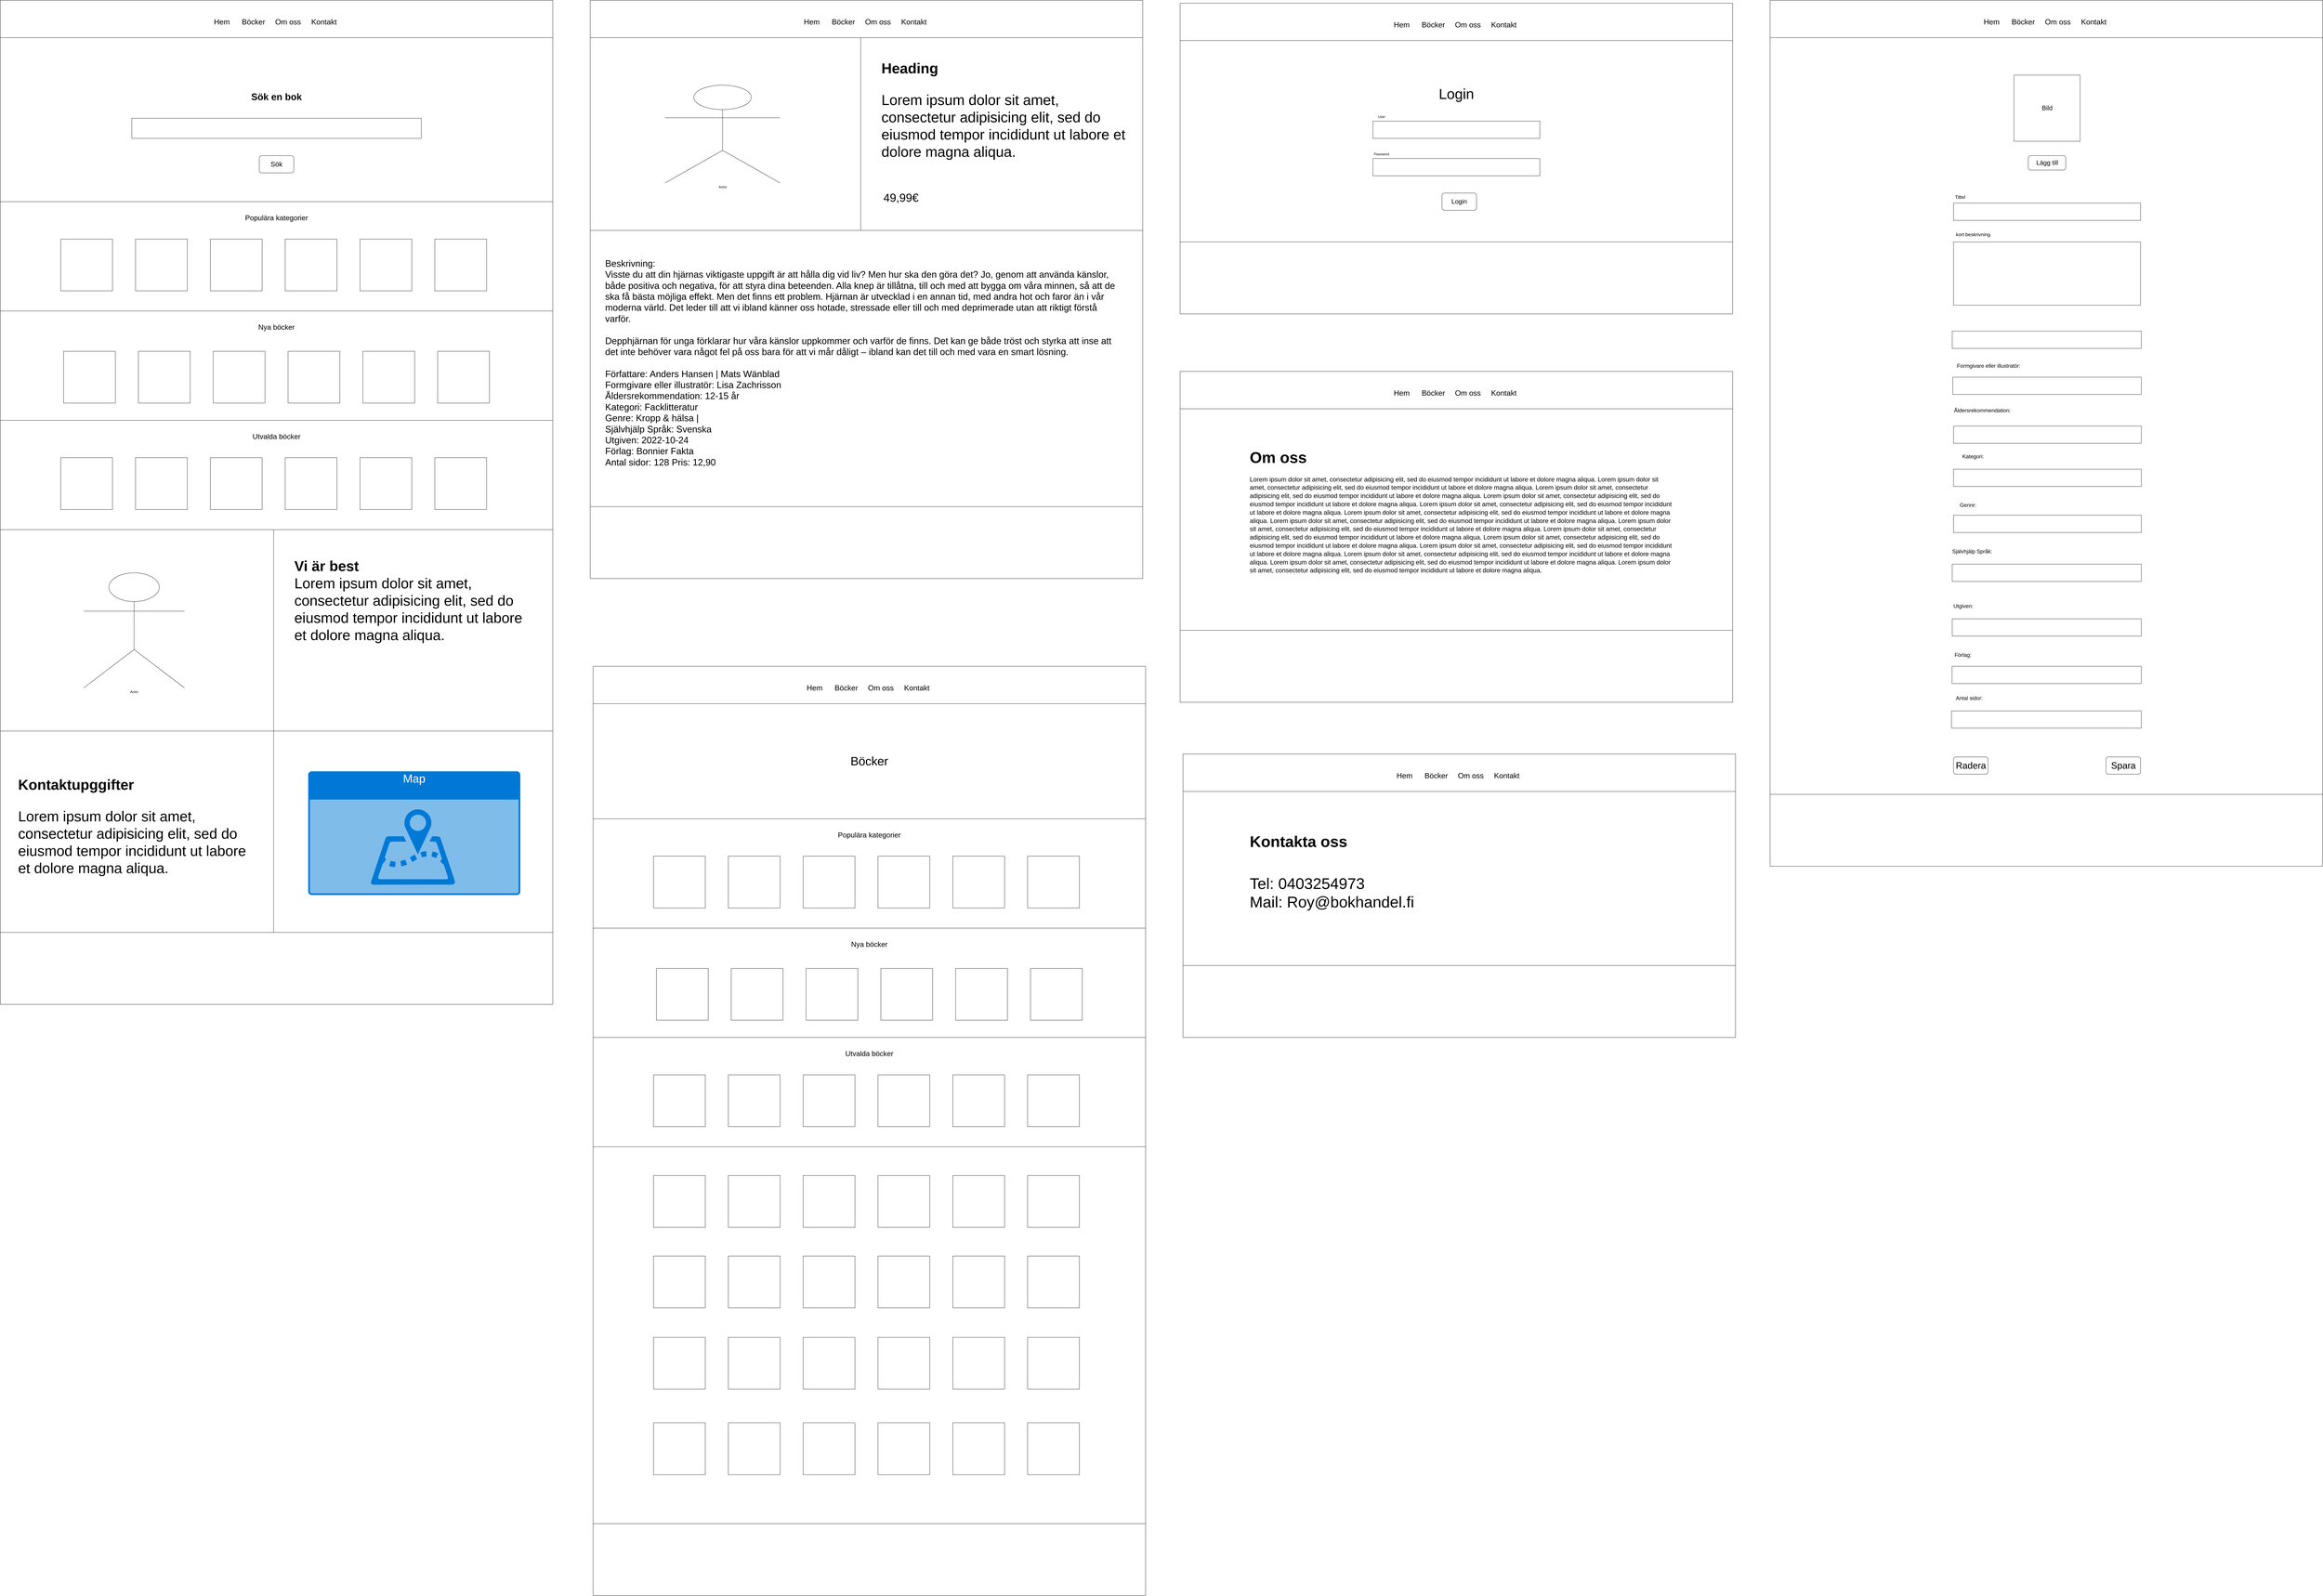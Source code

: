 <mxfile version="24.1.0" type="device">
  <diagram id="C5RBs43oDa-KdzZeNtuy" name="Page-1">
    <mxGraphModel dx="4727" dy="2793" grid="1" gridSize="10" guides="1" tooltips="1" connect="1" arrows="1" fold="1" page="1" pageScale="1" pageWidth="827" pageHeight="1169" math="0" shadow="0">
      <root>
        <mxCell id="WIyWlLk6GJQsqaUBKTNV-0" />
        <mxCell id="WIyWlLk6GJQsqaUBKTNV-1" parent="WIyWlLk6GJQsqaUBKTNV-0" />
        <mxCell id="PscwnY0Rai2JxpB6ASCo-1" value="" style="rounded=0;whiteSpace=wrap;html=1;" vertex="1" parent="WIyWlLk6GJQsqaUBKTNV-1">
          <mxGeometry x="2050" width="1920" height="2010" as="geometry" />
        </mxCell>
        <mxCell id="PscwnY0Rai2JxpB6ASCo-62" value="" style="rounded=0;whiteSpace=wrap;html=1;" vertex="1" parent="WIyWlLk6GJQsqaUBKTNV-1">
          <mxGeometry x="2050" y="130" width="940" height="670" as="geometry" />
        </mxCell>
        <mxCell id="PscwnY0Rai2JxpB6ASCo-0" value="" style="rounded=0;whiteSpace=wrap;html=1;" vertex="1" parent="WIyWlLk6GJQsqaUBKTNV-1">
          <mxGeometry width="1920" height="1080" as="geometry" />
        </mxCell>
        <mxCell id="PscwnY0Rai2JxpB6ASCo-2" value="" style="rounded=0;whiteSpace=wrap;html=1;" vertex="1" parent="WIyWlLk6GJQsqaUBKTNV-1">
          <mxGeometry x="4100" y="10" width="1920" height="1080" as="geometry" />
        </mxCell>
        <mxCell id="PscwnY0Rai2JxpB6ASCo-3" value="" style="rounded=0;whiteSpace=wrap;html=1;" vertex="1" parent="WIyWlLk6GJQsqaUBKTNV-1">
          <mxGeometry x="6150" width="1920" height="3010" as="geometry" />
        </mxCell>
        <mxCell id="PscwnY0Rai2JxpB6ASCo-4" value="" style="rounded=0;whiteSpace=wrap;html=1;" vertex="1" parent="WIyWlLk6GJQsqaUBKTNV-1">
          <mxGeometry y="1080" width="1920" height="2160" as="geometry" />
        </mxCell>
        <mxCell id="PscwnY0Rai2JxpB6ASCo-5" value="" style="rounded=0;whiteSpace=wrap;html=1;" vertex="1" parent="WIyWlLk6GJQsqaUBKTNV-1">
          <mxGeometry width="1920" height="130" as="geometry" />
        </mxCell>
        <mxCell id="PscwnY0Rai2JxpB6ASCo-6" value="" style="rounded=0;whiteSpace=wrap;html=1;" vertex="1" parent="WIyWlLk6GJQsqaUBKTNV-1">
          <mxGeometry y="130" width="1920" height="570" as="geometry" />
        </mxCell>
        <mxCell id="PscwnY0Rai2JxpB6ASCo-7" value="" style="rounded=0;whiteSpace=wrap;html=1;" vertex="1" parent="WIyWlLk6GJQsqaUBKTNV-1">
          <mxGeometry y="700" width="1920" height="380" as="geometry" />
        </mxCell>
        <mxCell id="PscwnY0Rai2JxpB6ASCo-8" value="" style="rounded=0;whiteSpace=wrap;html=1;" vertex="1" parent="WIyWlLk6GJQsqaUBKTNV-1">
          <mxGeometry y="1080" width="1920" height="380" as="geometry" />
        </mxCell>
        <mxCell id="PscwnY0Rai2JxpB6ASCo-9" value="" style="rounded=0;whiteSpace=wrap;html=1;" vertex="1" parent="WIyWlLk6GJQsqaUBKTNV-1">
          <mxGeometry y="1460" width="1920" height="380" as="geometry" />
        </mxCell>
        <mxCell id="PscwnY0Rai2JxpB6ASCo-10" value="" style="rounded=0;whiteSpace=wrap;html=1;" vertex="1" parent="WIyWlLk6GJQsqaUBKTNV-1">
          <mxGeometry y="1840" width="1920" height="700" as="geometry" />
        </mxCell>
        <mxCell id="PscwnY0Rai2JxpB6ASCo-11" value="" style="rounded=0;whiteSpace=wrap;html=1;" vertex="1" parent="WIyWlLk6GJQsqaUBKTNV-1">
          <mxGeometry y="2540" width="1920" height="700" as="geometry" />
        </mxCell>
        <mxCell id="PscwnY0Rai2JxpB6ASCo-12" value="" style="rounded=0;whiteSpace=wrap;html=1;" vertex="1" parent="WIyWlLk6GJQsqaUBKTNV-1">
          <mxGeometry x="457" y="410" width="1006" height="70" as="geometry" />
        </mxCell>
        <mxCell id="PscwnY0Rai2JxpB6ASCo-13" value="" style="rounded=1;whiteSpace=wrap;html=1;" vertex="1" parent="WIyWlLk6GJQsqaUBKTNV-1">
          <mxGeometry x="900" y="540" width="120" height="60" as="geometry" />
        </mxCell>
        <mxCell id="PscwnY0Rai2JxpB6ASCo-14" value="&lt;font style=&quot;font-size: 24px;&quot;&gt;Sök&lt;/font&gt;" style="text;html=1;align=center;verticalAlign=middle;whiteSpace=wrap;rounded=0;" vertex="1" parent="WIyWlLk6GJQsqaUBKTNV-1">
          <mxGeometry x="930" y="555" width="60" height="30" as="geometry" />
        </mxCell>
        <mxCell id="PscwnY0Rai2JxpB6ASCo-15" value="&lt;font style=&quot;font-size: 33px;&quot;&gt;&lt;b&gt;Sök en bok&lt;/b&gt;&lt;/font&gt;" style="text;html=1;align=center;verticalAlign=middle;whiteSpace=wrap;rounded=0;" vertex="1" parent="WIyWlLk6GJQsqaUBKTNV-1">
          <mxGeometry x="720" y="300" width="480" height="70" as="geometry" />
        </mxCell>
        <mxCell id="PscwnY0Rai2JxpB6ASCo-16" value="&lt;font style=&quot;font-size: 26px;&quot;&gt;Hem&lt;/font&gt;" style="text;html=1;align=center;verticalAlign=middle;whiteSpace=wrap;rounded=0;" vertex="1" parent="WIyWlLk6GJQsqaUBKTNV-1">
          <mxGeometry x="740" y="60" width="60" height="30" as="geometry" />
        </mxCell>
        <mxCell id="PscwnY0Rai2JxpB6ASCo-17" value="&lt;font style=&quot;font-size: 26px;&quot;&gt;Böcker&lt;/font&gt;" style="text;html=1;align=center;verticalAlign=middle;whiteSpace=wrap;rounded=0;" vertex="1" parent="WIyWlLk6GJQsqaUBKTNV-1">
          <mxGeometry x="850" y="60" width="60" height="30" as="geometry" />
        </mxCell>
        <mxCell id="PscwnY0Rai2JxpB6ASCo-18" value="&lt;font style=&quot;font-size: 26px;&quot;&gt;Om oss&lt;/font&gt;" style="text;html=1;align=center;verticalAlign=middle;whiteSpace=wrap;rounded=0;" vertex="1" parent="WIyWlLk6GJQsqaUBKTNV-1">
          <mxGeometry x="950" y="60" width="100" height="30" as="geometry" />
        </mxCell>
        <mxCell id="PscwnY0Rai2JxpB6ASCo-19" value="&lt;font style=&quot;font-size: 26px;&quot;&gt;Kontakt&lt;/font&gt;" style="text;html=1;align=center;verticalAlign=middle;whiteSpace=wrap;rounded=0;" vertex="1" parent="WIyWlLk6GJQsqaUBKTNV-1">
          <mxGeometry x="1070" y="60" width="110" height="30" as="geometry" />
        </mxCell>
        <mxCell id="PscwnY0Rai2JxpB6ASCo-20" value="&lt;font style=&quot;font-size: 25px;&quot;&gt;Populära kategorier&lt;/font&gt;" style="text;html=1;align=center;verticalAlign=middle;whiteSpace=wrap;rounded=0;" vertex="1" parent="WIyWlLk6GJQsqaUBKTNV-1">
          <mxGeometry x="835" y="740" width="250" height="30" as="geometry" />
        </mxCell>
        <mxCell id="PscwnY0Rai2JxpB6ASCo-21" value="&lt;font style=&quot;font-size: 25px;&quot;&gt;Nya böcker&lt;/font&gt;" style="text;html=1;align=center;verticalAlign=middle;whiteSpace=wrap;rounded=0;" vertex="1" parent="WIyWlLk6GJQsqaUBKTNV-1">
          <mxGeometry x="835" y="1120" width="250" height="30" as="geometry" />
        </mxCell>
        <mxCell id="PscwnY0Rai2JxpB6ASCo-23" value="&lt;font style=&quot;font-size: 25px;&quot;&gt;Utvalda böcker&lt;/font&gt;" style="text;html=1;align=center;verticalAlign=middle;whiteSpace=wrap;rounded=0;" vertex="1" parent="WIyWlLk6GJQsqaUBKTNV-1">
          <mxGeometry x="835" y="1500" width="250" height="30" as="geometry" />
        </mxCell>
        <mxCell id="PscwnY0Rai2JxpB6ASCo-25" value="" style="rounded=0;whiteSpace=wrap;html=1;" vertex="1" parent="WIyWlLk6GJQsqaUBKTNV-1">
          <mxGeometry x="950" y="1840" width="970" height="700" as="geometry" />
        </mxCell>
        <mxCell id="PscwnY0Rai2JxpB6ASCo-26" value="" style="rounded=0;whiteSpace=wrap;html=1;" vertex="1" parent="WIyWlLk6GJQsqaUBKTNV-1">
          <mxGeometry x="950" y="2540" width="970" height="700" as="geometry" />
        </mxCell>
        <mxCell id="PscwnY0Rai2JxpB6ASCo-27" value="Actor" style="shape=umlActor;verticalLabelPosition=bottom;verticalAlign=top;html=1;outlineConnect=0;" vertex="1" parent="WIyWlLk6GJQsqaUBKTNV-1">
          <mxGeometry x="290" y="1990" width="350" height="400" as="geometry" />
        </mxCell>
        <mxCell id="PscwnY0Rai2JxpB6ASCo-28" value="&lt;h1 style=&quot;margin-top: 0px; font-size: 50px;&quot;&gt;&lt;span style=&quot;background-color: initial;&quot;&gt;Vi är best&lt;br&gt;&lt;/span&gt;&lt;span style=&quot;background-color: initial; font-weight: normal;&quot;&gt;Lorem ipsum dolor sit amet, consectetur adipisicing elit, sed do eiusmod tempor incididunt ut labore et dolore magna aliqua.&lt;/span&gt;&lt;br&gt;&lt;/h1&gt;" style="text;html=1;whiteSpace=wrap;overflow=hidden;rounded=0;" vertex="1" parent="WIyWlLk6GJQsqaUBKTNV-1">
          <mxGeometry x="1020" y="1930" width="830" height="550" as="geometry" />
        </mxCell>
        <mxCell id="PscwnY0Rai2JxpB6ASCo-29" value="&lt;h1 style=&quot;margin-top: 0px; font-size: 50px;&quot;&gt;&lt;font style=&quot;font-size: 50px;&quot;&gt;Kontaktupggifter&lt;/font&gt;&lt;/h1&gt;&lt;p style=&quot;font-size: 50px;&quot;&gt;&lt;font style=&quot;font-size: 50px;&quot;&gt;Lorem ipsum dolor sit amet, consectetur adipisicing elit, sed do eiusmod tempor incididunt ut labore et dolore magna aliqua.&lt;/font&gt;&lt;/p&gt;" style="text;html=1;whiteSpace=wrap;overflow=hidden;rounded=0;" vertex="1" parent="WIyWlLk6GJQsqaUBKTNV-1">
          <mxGeometry x="60" y="2690" width="840" height="590" as="geometry" />
        </mxCell>
        <mxCell id="PscwnY0Rai2JxpB6ASCo-30" value="&lt;font style=&quot;font-size: 40px;&quot;&gt;Map&lt;/font&gt;" style="html=1;whiteSpace=wrap;strokeColor=none;fillColor=#0079D6;labelPosition=center;verticalLabelPosition=middle;verticalAlign=top;align=center;fontSize=12;outlineConnect=0;spacingTop=-6;fontColor=#FFFFFF;sketch=0;shape=mxgraph.sitemap.map;" vertex="1" parent="WIyWlLk6GJQsqaUBKTNV-1">
          <mxGeometry x="1070" y="2680" width="737.14" height="430" as="geometry" />
        </mxCell>
        <mxCell id="PscwnY0Rai2JxpB6ASCo-31" value="" style="whiteSpace=wrap;html=1;aspect=fixed;" vertex="1" parent="WIyWlLk6GJQsqaUBKTNV-1">
          <mxGeometry x="210" y="830" width="180" height="180" as="geometry" />
        </mxCell>
        <mxCell id="PscwnY0Rai2JxpB6ASCo-32" value="" style="whiteSpace=wrap;html=1;aspect=fixed;" vertex="1" parent="WIyWlLk6GJQsqaUBKTNV-1">
          <mxGeometry x="470" y="830" width="180" height="180" as="geometry" />
        </mxCell>
        <mxCell id="PscwnY0Rai2JxpB6ASCo-33" value="" style="whiteSpace=wrap;html=1;aspect=fixed;" vertex="1" parent="WIyWlLk6GJQsqaUBKTNV-1">
          <mxGeometry x="730" y="830" width="180" height="180" as="geometry" />
        </mxCell>
        <mxCell id="PscwnY0Rai2JxpB6ASCo-34" value="" style="whiteSpace=wrap;html=1;aspect=fixed;" vertex="1" parent="WIyWlLk6GJQsqaUBKTNV-1">
          <mxGeometry x="990" y="830" width="180" height="180" as="geometry" />
        </mxCell>
        <mxCell id="PscwnY0Rai2JxpB6ASCo-35" value="" style="whiteSpace=wrap;html=1;aspect=fixed;" vertex="1" parent="WIyWlLk6GJQsqaUBKTNV-1">
          <mxGeometry x="1250" y="830" width="180" height="180" as="geometry" />
        </mxCell>
        <mxCell id="PscwnY0Rai2JxpB6ASCo-36" value="" style="whiteSpace=wrap;html=1;aspect=fixed;" vertex="1" parent="WIyWlLk6GJQsqaUBKTNV-1">
          <mxGeometry x="1510" y="830" width="180" height="180" as="geometry" />
        </mxCell>
        <mxCell id="PscwnY0Rai2JxpB6ASCo-37" value="" style="whiteSpace=wrap;html=1;aspect=fixed;" vertex="1" parent="WIyWlLk6GJQsqaUBKTNV-1">
          <mxGeometry x="220" y="1220" width="180" height="180" as="geometry" />
        </mxCell>
        <mxCell id="PscwnY0Rai2JxpB6ASCo-38" value="" style="whiteSpace=wrap;html=1;aspect=fixed;" vertex="1" parent="WIyWlLk6GJQsqaUBKTNV-1">
          <mxGeometry x="480" y="1220" width="180" height="180" as="geometry" />
        </mxCell>
        <mxCell id="PscwnY0Rai2JxpB6ASCo-39" value="" style="whiteSpace=wrap;html=1;aspect=fixed;" vertex="1" parent="WIyWlLk6GJQsqaUBKTNV-1">
          <mxGeometry x="740" y="1220" width="180" height="180" as="geometry" />
        </mxCell>
        <mxCell id="PscwnY0Rai2JxpB6ASCo-40" value="" style="whiteSpace=wrap;html=1;aspect=fixed;" vertex="1" parent="WIyWlLk6GJQsqaUBKTNV-1">
          <mxGeometry x="1000" y="1220" width="180" height="180" as="geometry" />
        </mxCell>
        <mxCell id="PscwnY0Rai2JxpB6ASCo-41" value="" style="whiteSpace=wrap;html=1;aspect=fixed;" vertex="1" parent="WIyWlLk6GJQsqaUBKTNV-1">
          <mxGeometry x="1260" y="1220" width="180" height="180" as="geometry" />
        </mxCell>
        <mxCell id="PscwnY0Rai2JxpB6ASCo-42" value="" style="whiteSpace=wrap;html=1;aspect=fixed;" vertex="1" parent="WIyWlLk6GJQsqaUBKTNV-1">
          <mxGeometry x="1520" y="1220" width="180" height="180" as="geometry" />
        </mxCell>
        <mxCell id="PscwnY0Rai2JxpB6ASCo-43" value="" style="whiteSpace=wrap;html=1;aspect=fixed;" vertex="1" parent="WIyWlLk6GJQsqaUBKTNV-1">
          <mxGeometry x="210" y="1590" width="180" height="180" as="geometry" />
        </mxCell>
        <mxCell id="PscwnY0Rai2JxpB6ASCo-44" value="" style="whiteSpace=wrap;html=1;aspect=fixed;" vertex="1" parent="WIyWlLk6GJQsqaUBKTNV-1">
          <mxGeometry x="470" y="1590" width="180" height="180" as="geometry" />
        </mxCell>
        <mxCell id="PscwnY0Rai2JxpB6ASCo-45" value="" style="whiteSpace=wrap;html=1;aspect=fixed;" vertex="1" parent="WIyWlLk6GJQsqaUBKTNV-1">
          <mxGeometry x="730" y="1590" width="180" height="180" as="geometry" />
        </mxCell>
        <mxCell id="PscwnY0Rai2JxpB6ASCo-46" value="" style="whiteSpace=wrap;html=1;aspect=fixed;" vertex="1" parent="WIyWlLk6GJQsqaUBKTNV-1">
          <mxGeometry x="990" y="1590" width="180" height="180" as="geometry" />
        </mxCell>
        <mxCell id="PscwnY0Rai2JxpB6ASCo-47" value="" style="whiteSpace=wrap;html=1;aspect=fixed;" vertex="1" parent="WIyWlLk6GJQsqaUBKTNV-1">
          <mxGeometry x="1250" y="1590" width="180" height="180" as="geometry" />
        </mxCell>
        <mxCell id="PscwnY0Rai2JxpB6ASCo-48" value="" style="whiteSpace=wrap;html=1;aspect=fixed;" vertex="1" parent="WIyWlLk6GJQsqaUBKTNV-1">
          <mxGeometry x="1510" y="1590" width="180" height="180" as="geometry" />
        </mxCell>
        <mxCell id="PscwnY0Rai2JxpB6ASCo-49" value="" style="rounded=0;whiteSpace=wrap;html=1;" vertex="1" parent="WIyWlLk6GJQsqaUBKTNV-1">
          <mxGeometry y="3240" width="1920" height="250" as="geometry" />
        </mxCell>
        <mxCell id="PscwnY0Rai2JxpB6ASCo-56" value="" style="rounded=0;whiteSpace=wrap;html=1;" vertex="1" parent="WIyWlLk6GJQsqaUBKTNV-1">
          <mxGeometry x="2050" width="1920" height="130" as="geometry" />
        </mxCell>
        <mxCell id="PscwnY0Rai2JxpB6ASCo-57" value="&lt;font style=&quot;font-size: 26px;&quot;&gt;Hem&lt;/font&gt;" style="text;html=1;align=center;verticalAlign=middle;whiteSpace=wrap;rounded=0;" vertex="1" parent="WIyWlLk6GJQsqaUBKTNV-1">
          <mxGeometry x="2790" y="60" width="60" height="30" as="geometry" />
        </mxCell>
        <mxCell id="PscwnY0Rai2JxpB6ASCo-58" value="&lt;font style=&quot;font-size: 26px;&quot;&gt;Böcker&lt;/font&gt;" style="text;html=1;align=center;verticalAlign=middle;whiteSpace=wrap;rounded=0;" vertex="1" parent="WIyWlLk6GJQsqaUBKTNV-1">
          <mxGeometry x="2900" y="60" width="60" height="30" as="geometry" />
        </mxCell>
        <mxCell id="PscwnY0Rai2JxpB6ASCo-59" value="&lt;font style=&quot;font-size: 26px;&quot;&gt;Om oss&lt;/font&gt;" style="text;html=1;align=center;verticalAlign=middle;whiteSpace=wrap;rounded=0;" vertex="1" parent="WIyWlLk6GJQsqaUBKTNV-1">
          <mxGeometry x="3000" y="60" width="100" height="30" as="geometry" />
        </mxCell>
        <mxCell id="PscwnY0Rai2JxpB6ASCo-60" value="&lt;font style=&quot;font-size: 26px;&quot;&gt;Kontakt&lt;/font&gt;" style="text;html=1;align=center;verticalAlign=middle;whiteSpace=wrap;rounded=0;" vertex="1" parent="WIyWlLk6GJQsqaUBKTNV-1">
          <mxGeometry x="3120" y="60" width="110" height="30" as="geometry" />
        </mxCell>
        <mxCell id="PscwnY0Rai2JxpB6ASCo-61" value="Actor" style="shape=umlActor;verticalLabelPosition=bottom;verticalAlign=top;html=1;outlineConnect=0;" vertex="1" parent="WIyWlLk6GJQsqaUBKTNV-1">
          <mxGeometry x="2310" y="295" width="400" height="340" as="geometry" />
        </mxCell>
        <mxCell id="PscwnY0Rai2JxpB6ASCo-63" value="" style="rounded=0;whiteSpace=wrap;html=1;" vertex="1" parent="WIyWlLk6GJQsqaUBKTNV-1">
          <mxGeometry x="2990" y="130" width="980" height="670" as="geometry" />
        </mxCell>
        <mxCell id="PscwnY0Rai2JxpB6ASCo-64" value="&lt;h1 style=&quot;margin-top: 0px; font-size: 50px;&quot;&gt;&lt;font style=&quot;font-size: 50px;&quot;&gt;Heading&lt;/font&gt;&lt;/h1&gt;&lt;p style=&quot;font-size: 50px;&quot;&gt;&lt;font style=&quot;font-size: 50px;&quot;&gt;Lorem ipsum dolor sit amet, consectetur adipisicing elit, sed do eiusmod tempor incididunt ut labore et dolore magna aliqua.&lt;/font&gt;&lt;/p&gt;" style="text;html=1;whiteSpace=wrap;overflow=hidden;rounded=0;" vertex="1" parent="WIyWlLk6GJQsqaUBKTNV-1">
          <mxGeometry x="3060" y="200" width="850" height="540" as="geometry" />
        </mxCell>
        <mxCell id="PscwnY0Rai2JxpB6ASCo-65" value="&lt;font style=&quot;font-size: 40px;&quot;&gt;49,99€&lt;/font&gt;" style="text;html=1;align=center;verticalAlign=middle;whiteSpace=wrap;rounded=0;" vertex="1" parent="WIyWlLk6GJQsqaUBKTNV-1">
          <mxGeometry x="3040" y="660" width="180" height="50" as="geometry" />
        </mxCell>
        <mxCell id="PscwnY0Rai2JxpB6ASCo-67" value="" style="rounded=0;whiteSpace=wrap;html=1;" vertex="1" parent="WIyWlLk6GJQsqaUBKTNV-1">
          <mxGeometry x="2050" y="1760" width="1920" height="250" as="geometry" />
        </mxCell>
        <mxCell id="PscwnY0Rai2JxpB6ASCo-68" value="&lt;font style=&quot;font-size: 50px;&quot;&gt;Login&lt;/font&gt;" style="text;html=1;align=center;verticalAlign=middle;whiteSpace=wrap;rounded=0;" vertex="1" parent="WIyWlLk6GJQsqaUBKTNV-1">
          <mxGeometry x="4850" y="240" width="420" height="170" as="geometry" />
        </mxCell>
        <mxCell id="PscwnY0Rai2JxpB6ASCo-69" value="" style="rounded=0;whiteSpace=wrap;html=1;" vertex="1" parent="WIyWlLk6GJQsqaUBKTNV-1">
          <mxGeometry x="4770" y="420" width="580" height="60" as="geometry" />
        </mxCell>
        <mxCell id="PscwnY0Rai2JxpB6ASCo-71" value="" style="rounded=0;whiteSpace=wrap;html=1;" vertex="1" parent="WIyWlLk6GJQsqaUBKTNV-1">
          <mxGeometry x="4770" y="550" width="580" height="60" as="geometry" />
        </mxCell>
        <mxCell id="PscwnY0Rai2JxpB6ASCo-73" value="&lt;font style=&quot;font-size: 22px;&quot;&gt;Login&lt;/font&gt;" style="rounded=1;whiteSpace=wrap;html=1;" vertex="1" parent="WIyWlLk6GJQsqaUBKTNV-1">
          <mxGeometry x="5010" y="670" width="120" height="60" as="geometry" />
        </mxCell>
        <mxCell id="PscwnY0Rai2JxpB6ASCo-74" value="" style="rounded=0;whiteSpace=wrap;html=1;" vertex="1" parent="WIyWlLk6GJQsqaUBKTNV-1">
          <mxGeometry x="6787.5" y="705" width="650" height="60" as="geometry" />
        </mxCell>
        <mxCell id="PscwnY0Rai2JxpB6ASCo-75" value="&lt;font style=&quot;font-size: 22px;&quot;&gt;Bild&lt;/font&gt;" style="whiteSpace=wrap;html=1;aspect=fixed;" vertex="1" parent="WIyWlLk6GJQsqaUBKTNV-1">
          <mxGeometry x="6997.5" y="260" width="230" height="230" as="geometry" />
        </mxCell>
        <mxCell id="PscwnY0Rai2JxpB6ASCo-76" value="&lt;font style=&quot;font-size: 22px;&quot;&gt;Lägg till&lt;/font&gt;" style="rounded=1;whiteSpace=wrap;html=1;" vertex="1" parent="WIyWlLk6GJQsqaUBKTNV-1">
          <mxGeometry x="7047.5" y="540" width="130" height="50" as="geometry" />
        </mxCell>
        <mxCell id="PscwnY0Rai2JxpB6ASCo-77" value="" style="rounded=0;whiteSpace=wrap;html=1;" vertex="1" parent="WIyWlLk6GJQsqaUBKTNV-1">
          <mxGeometry x="6787.5" y="840" width="650" height="220" as="geometry" />
        </mxCell>
        <mxCell id="PscwnY0Rai2JxpB6ASCo-78" value="&lt;font style=&quot;font-size: 17px;&quot;&gt;kort beskrivning&lt;/font&gt;" style="text;html=1;align=center;verticalAlign=middle;whiteSpace=wrap;rounded=0;" vertex="1" parent="WIyWlLk6GJQsqaUBKTNV-1">
          <mxGeometry x="6787.5" y="800" width="135" height="30" as="geometry" />
        </mxCell>
        <mxCell id="PscwnY0Rai2JxpB6ASCo-81" value="&lt;font style=&quot;font-size: 17px;&quot;&gt;Tittel&lt;/font&gt;" style="text;html=1;align=center;verticalAlign=middle;whiteSpace=wrap;rounded=0;" vertex="1" parent="WIyWlLk6GJQsqaUBKTNV-1">
          <mxGeometry x="6762.5" y="670" width="95" height="30" as="geometry" />
        </mxCell>
        <mxCell id="PscwnY0Rai2JxpB6ASCo-84" value="&lt;font style=&quot;font-size: 32px;&quot;&gt;Spara&lt;/font&gt;" style="rounded=1;whiteSpace=wrap;html=1;" vertex="1" parent="WIyWlLk6GJQsqaUBKTNV-1">
          <mxGeometry x="7317.5" y="2630" width="120" height="60" as="geometry" />
        </mxCell>
        <mxCell id="PscwnY0Rai2JxpB6ASCo-85" value="&lt;font style=&quot;font-size: 32px;&quot;&gt;Radera&lt;/font&gt;" style="rounded=1;whiteSpace=wrap;html=1;" vertex="1" parent="WIyWlLk6GJQsqaUBKTNV-1">
          <mxGeometry x="6787.5" y="2630" width="120" height="60" as="geometry" />
        </mxCell>
        <mxCell id="PscwnY0Rai2JxpB6ASCo-86" value="Password" style="text;html=1;align=center;verticalAlign=middle;whiteSpace=wrap;rounded=0;" vertex="1" parent="WIyWlLk6GJQsqaUBKTNV-1">
          <mxGeometry x="4770" y="520" width="60" height="30" as="geometry" />
        </mxCell>
        <mxCell id="PscwnY0Rai2JxpB6ASCo-87" value="User" style="text;html=1;align=center;verticalAlign=middle;whiteSpace=wrap;rounded=0;" vertex="1" parent="WIyWlLk6GJQsqaUBKTNV-1">
          <mxGeometry x="4770" y="390" width="60" height="30" as="geometry" />
        </mxCell>
        <mxCell id="PscwnY0Rai2JxpB6ASCo-88" value="" style="rounded=0;whiteSpace=wrap;html=1;" vertex="1" parent="WIyWlLk6GJQsqaUBKTNV-1">
          <mxGeometry x="4100" y="10" width="1920" height="130" as="geometry" />
        </mxCell>
        <mxCell id="PscwnY0Rai2JxpB6ASCo-89" value="&lt;font style=&quot;font-size: 26px;&quot;&gt;Hem&lt;/font&gt;" style="text;html=1;align=center;verticalAlign=middle;whiteSpace=wrap;rounded=0;" vertex="1" parent="WIyWlLk6GJQsqaUBKTNV-1">
          <mxGeometry x="4840" y="70" width="60" height="30" as="geometry" />
        </mxCell>
        <mxCell id="PscwnY0Rai2JxpB6ASCo-90" value="&lt;font style=&quot;font-size: 26px;&quot;&gt;Böcker&lt;/font&gt;" style="text;html=1;align=center;verticalAlign=middle;whiteSpace=wrap;rounded=0;" vertex="1" parent="WIyWlLk6GJQsqaUBKTNV-1">
          <mxGeometry x="4950" y="70" width="60" height="30" as="geometry" />
        </mxCell>
        <mxCell id="PscwnY0Rai2JxpB6ASCo-91" value="&lt;font style=&quot;font-size: 26px;&quot;&gt;Om oss&lt;/font&gt;" style="text;html=1;align=center;verticalAlign=middle;whiteSpace=wrap;rounded=0;" vertex="1" parent="WIyWlLk6GJQsqaUBKTNV-1">
          <mxGeometry x="5050" y="70" width="100" height="30" as="geometry" />
        </mxCell>
        <mxCell id="PscwnY0Rai2JxpB6ASCo-92" value="&lt;font style=&quot;font-size: 26px;&quot;&gt;Kontakt&lt;/font&gt;" style="text;html=1;align=center;verticalAlign=middle;whiteSpace=wrap;rounded=0;" vertex="1" parent="WIyWlLk6GJQsqaUBKTNV-1">
          <mxGeometry x="5170" y="70" width="110" height="30" as="geometry" />
        </mxCell>
        <mxCell id="PscwnY0Rai2JxpB6ASCo-93" value="" style="rounded=0;whiteSpace=wrap;html=1;" vertex="1" parent="WIyWlLk6GJQsqaUBKTNV-1">
          <mxGeometry x="6150" width="1920" height="130" as="geometry" />
        </mxCell>
        <mxCell id="PscwnY0Rai2JxpB6ASCo-94" value="&lt;font style=&quot;font-size: 26px;&quot;&gt;Hem&lt;/font&gt;" style="text;html=1;align=center;verticalAlign=middle;whiteSpace=wrap;rounded=0;" vertex="1" parent="WIyWlLk6GJQsqaUBKTNV-1">
          <mxGeometry x="6890" y="60" width="60" height="30" as="geometry" />
        </mxCell>
        <mxCell id="PscwnY0Rai2JxpB6ASCo-95" value="&lt;font style=&quot;font-size: 26px;&quot;&gt;Böcker&lt;/font&gt;" style="text;html=1;align=center;verticalAlign=middle;whiteSpace=wrap;rounded=0;" vertex="1" parent="WIyWlLk6GJQsqaUBKTNV-1">
          <mxGeometry x="7000" y="60" width="60" height="30" as="geometry" />
        </mxCell>
        <mxCell id="PscwnY0Rai2JxpB6ASCo-96" value="&lt;font style=&quot;font-size: 26px;&quot;&gt;Om oss&lt;/font&gt;" style="text;html=1;align=center;verticalAlign=middle;whiteSpace=wrap;rounded=0;" vertex="1" parent="WIyWlLk6GJQsqaUBKTNV-1">
          <mxGeometry x="7100" y="60" width="100" height="30" as="geometry" />
        </mxCell>
        <mxCell id="PscwnY0Rai2JxpB6ASCo-97" value="&lt;font style=&quot;font-size: 26px;&quot;&gt;Kontakt&lt;/font&gt;" style="text;html=1;align=center;verticalAlign=middle;whiteSpace=wrap;rounded=0;" vertex="1" parent="WIyWlLk6GJQsqaUBKTNV-1">
          <mxGeometry x="7220" y="60" width="110" height="30" as="geometry" />
        </mxCell>
        <mxCell id="PscwnY0Rai2JxpB6ASCo-98" value="" style="rounded=0;whiteSpace=wrap;html=1;" vertex="1" parent="WIyWlLk6GJQsqaUBKTNV-1">
          <mxGeometry x="6150" y="2760" width="1920" height="250" as="geometry" />
        </mxCell>
        <mxCell id="PscwnY0Rai2JxpB6ASCo-99" value="" style="rounded=0;whiteSpace=wrap;html=1;" vertex="1" parent="WIyWlLk6GJQsqaUBKTNV-1">
          <mxGeometry x="4100" y="840" width="1920" height="250" as="geometry" />
        </mxCell>
        <mxCell id="PscwnY0Rai2JxpB6ASCo-100" value="" style="rounded=0;whiteSpace=wrap;html=1;" vertex="1" parent="WIyWlLk6GJQsqaUBKTNV-1">
          <mxGeometry x="2060" y="2315" width="1920" height="3230" as="geometry" />
        </mxCell>
        <mxCell id="PscwnY0Rai2JxpB6ASCo-101" value="" style="rounded=0;whiteSpace=wrap;html=1;" vertex="1" parent="WIyWlLk6GJQsqaUBKTNV-1">
          <mxGeometry x="2060" y="2315" width="1920" height="130" as="geometry" />
        </mxCell>
        <mxCell id="PscwnY0Rai2JxpB6ASCo-102" value="&lt;font style=&quot;font-size: 26px;&quot;&gt;Hem&lt;/font&gt;" style="text;html=1;align=center;verticalAlign=middle;whiteSpace=wrap;rounded=0;" vertex="1" parent="WIyWlLk6GJQsqaUBKTNV-1">
          <mxGeometry x="2800" y="2375" width="60" height="30" as="geometry" />
        </mxCell>
        <mxCell id="PscwnY0Rai2JxpB6ASCo-103" value="&lt;font style=&quot;font-size: 26px;&quot;&gt;Böcker&lt;/font&gt;" style="text;html=1;align=center;verticalAlign=middle;whiteSpace=wrap;rounded=0;" vertex="1" parent="WIyWlLk6GJQsqaUBKTNV-1">
          <mxGeometry x="2910" y="2375" width="60" height="30" as="geometry" />
        </mxCell>
        <mxCell id="PscwnY0Rai2JxpB6ASCo-104" value="&lt;font style=&quot;font-size: 26px;&quot;&gt;Om oss&lt;/font&gt;" style="text;html=1;align=center;verticalAlign=middle;whiteSpace=wrap;rounded=0;" vertex="1" parent="WIyWlLk6GJQsqaUBKTNV-1">
          <mxGeometry x="3010" y="2375" width="100" height="30" as="geometry" />
        </mxCell>
        <mxCell id="PscwnY0Rai2JxpB6ASCo-105" value="&lt;font style=&quot;font-size: 26px;&quot;&gt;Kontakt&lt;/font&gt;" style="text;html=1;align=center;verticalAlign=middle;whiteSpace=wrap;rounded=0;" vertex="1" parent="WIyWlLk6GJQsqaUBKTNV-1">
          <mxGeometry x="3130" y="2375" width="110" height="30" as="geometry" />
        </mxCell>
        <mxCell id="PscwnY0Rai2JxpB6ASCo-106" value="" style="rounded=0;whiteSpace=wrap;html=1;" vertex="1" parent="WIyWlLk6GJQsqaUBKTNV-1">
          <mxGeometry x="2060" y="5295" width="1920" height="250" as="geometry" />
        </mxCell>
        <mxCell id="PscwnY0Rai2JxpB6ASCo-107" value="&lt;font style=&quot;font-size: 42px;&quot;&gt;Böcker&lt;/font&gt;" style="text;html=1;align=center;verticalAlign=middle;whiteSpace=wrap;rounded=0;" vertex="1" parent="WIyWlLk6GJQsqaUBKTNV-1">
          <mxGeometry x="2805" y="2595" width="430" height="100" as="geometry" />
        </mxCell>
        <mxCell id="PscwnY0Rai2JxpB6ASCo-108" value="" style="rounded=0;whiteSpace=wrap;html=1;" vertex="1" parent="WIyWlLk6GJQsqaUBKTNV-1">
          <mxGeometry x="2060" y="2845" width="1920" height="380" as="geometry" />
        </mxCell>
        <mxCell id="PscwnY0Rai2JxpB6ASCo-109" value="" style="rounded=0;whiteSpace=wrap;html=1;" vertex="1" parent="WIyWlLk6GJQsqaUBKTNV-1">
          <mxGeometry x="2060" y="3225" width="1920" height="380" as="geometry" />
        </mxCell>
        <mxCell id="PscwnY0Rai2JxpB6ASCo-110" value="" style="rounded=0;whiteSpace=wrap;html=1;" vertex="1" parent="WIyWlLk6GJQsqaUBKTNV-1">
          <mxGeometry x="2060" y="3605" width="1920" height="380" as="geometry" />
        </mxCell>
        <mxCell id="PscwnY0Rai2JxpB6ASCo-111" value="&lt;font style=&quot;font-size: 25px;&quot;&gt;Populära kategorier&lt;/font&gt;" style="text;html=1;align=center;verticalAlign=middle;whiteSpace=wrap;rounded=0;" vertex="1" parent="WIyWlLk6GJQsqaUBKTNV-1">
          <mxGeometry x="2895" y="2885" width="250" height="30" as="geometry" />
        </mxCell>
        <mxCell id="PscwnY0Rai2JxpB6ASCo-112" value="&lt;font style=&quot;font-size: 25px;&quot;&gt;Nya böcker&lt;/font&gt;" style="text;html=1;align=center;verticalAlign=middle;whiteSpace=wrap;rounded=0;" vertex="1" parent="WIyWlLk6GJQsqaUBKTNV-1">
          <mxGeometry x="2895" y="3265" width="250" height="30" as="geometry" />
        </mxCell>
        <mxCell id="PscwnY0Rai2JxpB6ASCo-113" value="&lt;font style=&quot;font-size: 25px;&quot;&gt;Utvalda böcker&lt;/font&gt;" style="text;html=1;align=center;verticalAlign=middle;whiteSpace=wrap;rounded=0;" vertex="1" parent="WIyWlLk6GJQsqaUBKTNV-1">
          <mxGeometry x="2895" y="3645" width="250" height="30" as="geometry" />
        </mxCell>
        <mxCell id="PscwnY0Rai2JxpB6ASCo-114" value="" style="whiteSpace=wrap;html=1;aspect=fixed;" vertex="1" parent="WIyWlLk6GJQsqaUBKTNV-1">
          <mxGeometry x="2270" y="2975" width="180" height="180" as="geometry" />
        </mxCell>
        <mxCell id="PscwnY0Rai2JxpB6ASCo-115" value="" style="whiteSpace=wrap;html=1;aspect=fixed;" vertex="1" parent="WIyWlLk6GJQsqaUBKTNV-1">
          <mxGeometry x="2530" y="2975" width="180" height="180" as="geometry" />
        </mxCell>
        <mxCell id="PscwnY0Rai2JxpB6ASCo-116" value="" style="whiteSpace=wrap;html=1;aspect=fixed;" vertex="1" parent="WIyWlLk6GJQsqaUBKTNV-1">
          <mxGeometry x="2790" y="2975" width="180" height="180" as="geometry" />
        </mxCell>
        <mxCell id="PscwnY0Rai2JxpB6ASCo-117" value="" style="whiteSpace=wrap;html=1;aspect=fixed;" vertex="1" parent="WIyWlLk6GJQsqaUBKTNV-1">
          <mxGeometry x="3050" y="2975" width="180" height="180" as="geometry" />
        </mxCell>
        <mxCell id="PscwnY0Rai2JxpB6ASCo-118" value="" style="whiteSpace=wrap;html=1;aspect=fixed;" vertex="1" parent="WIyWlLk6GJQsqaUBKTNV-1">
          <mxGeometry x="3310" y="2975" width="180" height="180" as="geometry" />
        </mxCell>
        <mxCell id="PscwnY0Rai2JxpB6ASCo-119" value="" style="whiteSpace=wrap;html=1;aspect=fixed;" vertex="1" parent="WIyWlLk6GJQsqaUBKTNV-1">
          <mxGeometry x="3570" y="2975" width="180" height="180" as="geometry" />
        </mxCell>
        <mxCell id="PscwnY0Rai2JxpB6ASCo-120" value="" style="whiteSpace=wrap;html=1;aspect=fixed;" vertex="1" parent="WIyWlLk6GJQsqaUBKTNV-1">
          <mxGeometry x="2280" y="3365" width="180" height="180" as="geometry" />
        </mxCell>
        <mxCell id="PscwnY0Rai2JxpB6ASCo-121" value="" style="whiteSpace=wrap;html=1;aspect=fixed;" vertex="1" parent="WIyWlLk6GJQsqaUBKTNV-1">
          <mxGeometry x="2540" y="3365" width="180" height="180" as="geometry" />
        </mxCell>
        <mxCell id="PscwnY0Rai2JxpB6ASCo-122" value="" style="whiteSpace=wrap;html=1;aspect=fixed;" vertex="1" parent="WIyWlLk6GJQsqaUBKTNV-1">
          <mxGeometry x="2800" y="3365" width="180" height="180" as="geometry" />
        </mxCell>
        <mxCell id="PscwnY0Rai2JxpB6ASCo-123" value="" style="whiteSpace=wrap;html=1;aspect=fixed;" vertex="1" parent="WIyWlLk6GJQsqaUBKTNV-1">
          <mxGeometry x="3060" y="3365" width="180" height="180" as="geometry" />
        </mxCell>
        <mxCell id="PscwnY0Rai2JxpB6ASCo-124" value="" style="whiteSpace=wrap;html=1;aspect=fixed;" vertex="1" parent="WIyWlLk6GJQsqaUBKTNV-1">
          <mxGeometry x="3320" y="3365" width="180" height="180" as="geometry" />
        </mxCell>
        <mxCell id="PscwnY0Rai2JxpB6ASCo-125" value="" style="whiteSpace=wrap;html=1;aspect=fixed;" vertex="1" parent="WIyWlLk6GJQsqaUBKTNV-1">
          <mxGeometry x="3580" y="3365" width="180" height="180" as="geometry" />
        </mxCell>
        <mxCell id="PscwnY0Rai2JxpB6ASCo-126" value="" style="whiteSpace=wrap;html=1;aspect=fixed;" vertex="1" parent="WIyWlLk6GJQsqaUBKTNV-1">
          <mxGeometry x="2270" y="3735" width="180" height="180" as="geometry" />
        </mxCell>
        <mxCell id="PscwnY0Rai2JxpB6ASCo-127" value="" style="whiteSpace=wrap;html=1;aspect=fixed;" vertex="1" parent="WIyWlLk6GJQsqaUBKTNV-1">
          <mxGeometry x="2530" y="3735" width="180" height="180" as="geometry" />
        </mxCell>
        <mxCell id="PscwnY0Rai2JxpB6ASCo-128" value="" style="whiteSpace=wrap;html=1;aspect=fixed;" vertex="1" parent="WIyWlLk6GJQsqaUBKTNV-1">
          <mxGeometry x="2790" y="3735" width="180" height="180" as="geometry" />
        </mxCell>
        <mxCell id="PscwnY0Rai2JxpB6ASCo-129" value="" style="whiteSpace=wrap;html=1;aspect=fixed;" vertex="1" parent="WIyWlLk6GJQsqaUBKTNV-1">
          <mxGeometry x="3050" y="3735" width="180" height="180" as="geometry" />
        </mxCell>
        <mxCell id="PscwnY0Rai2JxpB6ASCo-130" value="" style="whiteSpace=wrap;html=1;aspect=fixed;" vertex="1" parent="WIyWlLk6GJQsqaUBKTNV-1">
          <mxGeometry x="3310" y="3735" width="180" height="180" as="geometry" />
        </mxCell>
        <mxCell id="PscwnY0Rai2JxpB6ASCo-131" value="" style="whiteSpace=wrap;html=1;aspect=fixed;" vertex="1" parent="WIyWlLk6GJQsqaUBKTNV-1">
          <mxGeometry x="3570" y="3735" width="180" height="180" as="geometry" />
        </mxCell>
        <mxCell id="PscwnY0Rai2JxpB6ASCo-132" value="" style="whiteSpace=wrap;html=1;aspect=fixed;" vertex="1" parent="WIyWlLk6GJQsqaUBKTNV-1">
          <mxGeometry x="2270" y="4085" width="180" height="180" as="geometry" />
        </mxCell>
        <mxCell id="PscwnY0Rai2JxpB6ASCo-133" value="" style="whiteSpace=wrap;html=1;aspect=fixed;" vertex="1" parent="WIyWlLk6GJQsqaUBKTNV-1">
          <mxGeometry x="2530" y="4085" width="180" height="180" as="geometry" />
        </mxCell>
        <mxCell id="PscwnY0Rai2JxpB6ASCo-134" value="" style="whiteSpace=wrap;html=1;aspect=fixed;" vertex="1" parent="WIyWlLk6GJQsqaUBKTNV-1">
          <mxGeometry x="2790" y="4085" width="180" height="180" as="geometry" />
        </mxCell>
        <mxCell id="PscwnY0Rai2JxpB6ASCo-135" value="" style="whiteSpace=wrap;html=1;aspect=fixed;" vertex="1" parent="WIyWlLk6GJQsqaUBKTNV-1">
          <mxGeometry x="3050" y="4085" width="180" height="180" as="geometry" />
        </mxCell>
        <mxCell id="PscwnY0Rai2JxpB6ASCo-136" value="" style="whiteSpace=wrap;html=1;aspect=fixed;" vertex="1" parent="WIyWlLk6GJQsqaUBKTNV-1">
          <mxGeometry x="3310" y="4085" width="180" height="180" as="geometry" />
        </mxCell>
        <mxCell id="PscwnY0Rai2JxpB6ASCo-137" value="" style="whiteSpace=wrap;html=1;aspect=fixed;" vertex="1" parent="WIyWlLk6GJQsqaUBKTNV-1">
          <mxGeometry x="3570" y="4085" width="180" height="180" as="geometry" />
        </mxCell>
        <mxCell id="PscwnY0Rai2JxpB6ASCo-138" value="" style="whiteSpace=wrap;html=1;aspect=fixed;" vertex="1" parent="WIyWlLk6GJQsqaUBKTNV-1">
          <mxGeometry x="2270" y="4365" width="180" height="180" as="geometry" />
        </mxCell>
        <mxCell id="PscwnY0Rai2JxpB6ASCo-139" value="" style="whiteSpace=wrap;html=1;aspect=fixed;" vertex="1" parent="WIyWlLk6GJQsqaUBKTNV-1">
          <mxGeometry x="2530" y="4365" width="180" height="180" as="geometry" />
        </mxCell>
        <mxCell id="PscwnY0Rai2JxpB6ASCo-140" value="" style="whiteSpace=wrap;html=1;aspect=fixed;" vertex="1" parent="WIyWlLk6GJQsqaUBKTNV-1">
          <mxGeometry x="2790" y="4365" width="180" height="180" as="geometry" />
        </mxCell>
        <mxCell id="PscwnY0Rai2JxpB6ASCo-141" value="" style="whiteSpace=wrap;html=1;aspect=fixed;" vertex="1" parent="WIyWlLk6GJQsqaUBKTNV-1">
          <mxGeometry x="3050" y="4365" width="180" height="180" as="geometry" />
        </mxCell>
        <mxCell id="PscwnY0Rai2JxpB6ASCo-142" value="" style="whiteSpace=wrap;html=1;aspect=fixed;" vertex="1" parent="WIyWlLk6GJQsqaUBKTNV-1">
          <mxGeometry x="3310" y="4365" width="180" height="180" as="geometry" />
        </mxCell>
        <mxCell id="PscwnY0Rai2JxpB6ASCo-143" value="" style="whiteSpace=wrap;html=1;aspect=fixed;" vertex="1" parent="WIyWlLk6GJQsqaUBKTNV-1">
          <mxGeometry x="3570" y="4365" width="180" height="180" as="geometry" />
        </mxCell>
        <mxCell id="PscwnY0Rai2JxpB6ASCo-144" value="" style="whiteSpace=wrap;html=1;aspect=fixed;" vertex="1" parent="WIyWlLk6GJQsqaUBKTNV-1">
          <mxGeometry x="2270" y="4647" width="180" height="180" as="geometry" />
        </mxCell>
        <mxCell id="PscwnY0Rai2JxpB6ASCo-145" value="" style="whiteSpace=wrap;html=1;aspect=fixed;" vertex="1" parent="WIyWlLk6GJQsqaUBKTNV-1">
          <mxGeometry x="2530" y="4647" width="180" height="180" as="geometry" />
        </mxCell>
        <mxCell id="PscwnY0Rai2JxpB6ASCo-146" value="" style="whiteSpace=wrap;html=1;aspect=fixed;" vertex="1" parent="WIyWlLk6GJQsqaUBKTNV-1">
          <mxGeometry x="2790" y="4647" width="180" height="180" as="geometry" />
        </mxCell>
        <mxCell id="PscwnY0Rai2JxpB6ASCo-147" value="" style="whiteSpace=wrap;html=1;aspect=fixed;" vertex="1" parent="WIyWlLk6GJQsqaUBKTNV-1">
          <mxGeometry x="3050" y="4647" width="180" height="180" as="geometry" />
        </mxCell>
        <mxCell id="PscwnY0Rai2JxpB6ASCo-148" value="" style="whiteSpace=wrap;html=1;aspect=fixed;" vertex="1" parent="WIyWlLk6GJQsqaUBKTNV-1">
          <mxGeometry x="3310" y="4647" width="180" height="180" as="geometry" />
        </mxCell>
        <mxCell id="PscwnY0Rai2JxpB6ASCo-149" value="" style="whiteSpace=wrap;html=1;aspect=fixed;" vertex="1" parent="WIyWlLk6GJQsqaUBKTNV-1">
          <mxGeometry x="3570" y="4647" width="180" height="180" as="geometry" />
        </mxCell>
        <mxCell id="PscwnY0Rai2JxpB6ASCo-150" value="" style="whiteSpace=wrap;html=1;aspect=fixed;" vertex="1" parent="WIyWlLk6GJQsqaUBKTNV-1">
          <mxGeometry x="2270" y="4945" width="180" height="180" as="geometry" />
        </mxCell>
        <mxCell id="PscwnY0Rai2JxpB6ASCo-151" value="" style="whiteSpace=wrap;html=1;aspect=fixed;" vertex="1" parent="WIyWlLk6GJQsqaUBKTNV-1">
          <mxGeometry x="2530" y="4945" width="180" height="180" as="geometry" />
        </mxCell>
        <mxCell id="PscwnY0Rai2JxpB6ASCo-152" value="" style="whiteSpace=wrap;html=1;aspect=fixed;" vertex="1" parent="WIyWlLk6GJQsqaUBKTNV-1">
          <mxGeometry x="2790" y="4945" width="180" height="180" as="geometry" />
        </mxCell>
        <mxCell id="PscwnY0Rai2JxpB6ASCo-153" value="" style="whiteSpace=wrap;html=1;aspect=fixed;" vertex="1" parent="WIyWlLk6GJQsqaUBKTNV-1">
          <mxGeometry x="3050" y="4945" width="180" height="180" as="geometry" />
        </mxCell>
        <mxCell id="PscwnY0Rai2JxpB6ASCo-154" value="" style="whiteSpace=wrap;html=1;aspect=fixed;" vertex="1" parent="WIyWlLk6GJQsqaUBKTNV-1">
          <mxGeometry x="3310" y="4945" width="180" height="180" as="geometry" />
        </mxCell>
        <mxCell id="PscwnY0Rai2JxpB6ASCo-155" value="" style="whiteSpace=wrap;html=1;aspect=fixed;" vertex="1" parent="WIyWlLk6GJQsqaUBKTNV-1">
          <mxGeometry x="3570" y="4945" width="180" height="180" as="geometry" />
        </mxCell>
        <mxCell id="PscwnY0Rai2JxpB6ASCo-156" value="" style="rounded=0;whiteSpace=wrap;html=1;" vertex="1" parent="WIyWlLk6GJQsqaUBKTNV-1">
          <mxGeometry x="4100" y="1290" width="1920" height="1150" as="geometry" />
        </mxCell>
        <mxCell id="PscwnY0Rai2JxpB6ASCo-157" value="" style="rounded=0;whiteSpace=wrap;html=1;" vertex="1" parent="WIyWlLk6GJQsqaUBKTNV-1">
          <mxGeometry x="4100" y="1290" width="1920" height="130" as="geometry" />
        </mxCell>
        <mxCell id="PscwnY0Rai2JxpB6ASCo-158" value="&lt;font style=&quot;font-size: 26px;&quot;&gt;Hem&lt;/font&gt;" style="text;html=1;align=center;verticalAlign=middle;whiteSpace=wrap;rounded=0;" vertex="1" parent="WIyWlLk6GJQsqaUBKTNV-1">
          <mxGeometry x="4840" y="1350" width="60" height="30" as="geometry" />
        </mxCell>
        <mxCell id="PscwnY0Rai2JxpB6ASCo-159" value="&lt;font style=&quot;font-size: 26px;&quot;&gt;Böcker&lt;/font&gt;" style="text;html=1;align=center;verticalAlign=middle;whiteSpace=wrap;rounded=0;" vertex="1" parent="WIyWlLk6GJQsqaUBKTNV-1">
          <mxGeometry x="4950" y="1350" width="60" height="30" as="geometry" />
        </mxCell>
        <mxCell id="PscwnY0Rai2JxpB6ASCo-160" value="&lt;font style=&quot;font-size: 26px;&quot;&gt;Om oss&lt;/font&gt;" style="text;html=1;align=center;verticalAlign=middle;whiteSpace=wrap;rounded=0;" vertex="1" parent="WIyWlLk6GJQsqaUBKTNV-1">
          <mxGeometry x="5050" y="1350" width="100" height="30" as="geometry" />
        </mxCell>
        <mxCell id="PscwnY0Rai2JxpB6ASCo-161" value="&lt;font style=&quot;font-size: 26px;&quot;&gt;Kontakt&lt;/font&gt;" style="text;html=1;align=center;verticalAlign=middle;whiteSpace=wrap;rounded=0;" vertex="1" parent="WIyWlLk6GJQsqaUBKTNV-1">
          <mxGeometry x="5170" y="1350" width="110" height="30" as="geometry" />
        </mxCell>
        <mxCell id="PscwnY0Rai2JxpB6ASCo-162" value="" style="rounded=0;whiteSpace=wrap;html=1;" vertex="1" parent="WIyWlLk6GJQsqaUBKTNV-1">
          <mxGeometry x="4100" y="2190" width="1920" height="250" as="geometry" />
        </mxCell>
        <mxCell id="PscwnY0Rai2JxpB6ASCo-163" value="&lt;h1 style=&quot;margin-top: 0px;&quot;&gt;&lt;span style=&quot;background-color: initial; font-size: 54px;&quot;&gt;Om oss&lt;br&gt;&lt;/span&gt;&lt;span style=&quot;font-size: 22px; background-color: initial; font-weight: normal;&quot;&gt;&lt;br&gt;Lorem ipsum dolor sit amet, consectetur adipisicing elit, sed do eiusmod tempor incididunt ut labore et dolore magna aliqua.&amp;nbsp;&lt;/span&gt;&lt;span style=&quot;font-size: 22px; background-color: initial; font-weight: normal;&quot;&gt;Lorem ipsum dolor sit amet, consectetur adipisicing elit, sed do eiusmod tempor incididunt ut labore et dolore magna aliqua.&amp;nbsp;&lt;/span&gt;&lt;span style=&quot;font-size: 22px; background-color: initial; font-weight: normal;&quot;&gt;Lorem ipsum dolor sit amet, consectetur adipisicing elit, sed do eiusmod tempor incididunt ut labore et dolore magna aliqua.&amp;nbsp;&lt;/span&gt;&lt;span style=&quot;font-size: 22px; background-color: initial; font-weight: normal;&quot;&gt;Lorem ipsum dolor sit amet, consectetur adipisicing elit, sed do eiusmod tempor incididunt ut labore et dolore magna aliqua.&amp;nbsp;&lt;/span&gt;&lt;span style=&quot;font-size: 22px; background-color: initial; font-weight: normal;&quot;&gt;Lorem ipsum dolor sit amet, consectetur adipisicing elit, sed do eiusmod tempor incididunt ut labore et dolore magna aliqua.&amp;nbsp;&lt;/span&gt;&lt;span style=&quot;font-size: 22px; background-color: initial; font-weight: normal;&quot;&gt;Lorem ipsum dolor sit amet, consectetur adipisicing elit, sed do eiusmod tempor incididunt ut labore et dolore magna aliqua.&amp;nbsp;&lt;/span&gt;&lt;span style=&quot;font-size: 22px; background-color: initial; font-weight: normal;&quot;&gt;Lorem ipsum dolor sit amet, consectetur adipisicing elit, sed do eiusmod tempor incididunt ut labore et dolore magna aliqua.&amp;nbsp;&lt;/span&gt;&lt;span style=&quot;font-size: 22px; background-color: initial; font-weight: normal;&quot;&gt;Lorem ipsum dolor sit amet, consectetur adipisicing elit, sed do eiusmod tempor incididunt ut labore et dolore magna aliqua.&amp;nbsp;&lt;/span&gt;&lt;span style=&quot;font-size: 22px; background-color: initial; font-weight: normal;&quot;&gt;Lorem ipsum dolor sit amet, consectetur adipisicing elit, sed do eiusmod tempor incididunt ut labore et dolore magna aliqua.&amp;nbsp;&lt;/span&gt;&lt;span style=&quot;font-size: 22px; background-color: initial; font-weight: normal;&quot;&gt;Lorem ipsum dolor sit amet, consectetur adipisicing elit, sed do eiusmod tempor incididunt ut labore et dolore magna aliqua.&amp;nbsp;&lt;/span&gt;&lt;span style=&quot;font-size: 22px; background-color: initial; font-weight: normal;&quot;&gt;Lorem ipsum dolor sit amet, consectetur adipisicing elit, sed do eiusmod tempor incididunt ut labore et dolore magna aliqua.&amp;nbsp;&lt;/span&gt;&lt;span style=&quot;font-size: 22px; background-color: initial; font-weight: normal;&quot;&gt;Lorem ipsum dolor sit amet, consectetur adipisicing elit, sed do eiusmod tempor incididunt ut labore et dolore magna aliqua.&amp;nbsp;&lt;/span&gt;&lt;span style=&quot;font-size: 22px; background-color: initial; font-weight: normal;&quot;&gt;Lorem ipsum dolor sit amet, consectetur adipisicing elit, sed do eiusmod tempor incididunt ut labore et dolore magna aliqua.&amp;nbsp;&lt;/span&gt;&lt;span style=&quot;font-size: 22px; background-color: initial; font-weight: normal;&quot;&gt;Lorem ipsum dolor sit amet, consectetur adipisicing elit, sed do eiusmod tempor incididunt ut labore et dolore magna aliqua.&amp;nbsp;&lt;/span&gt;&lt;br&gt;&lt;/h1&gt;" style="text;html=1;whiteSpace=wrap;overflow=hidden;rounded=0;" vertex="1" parent="WIyWlLk6GJQsqaUBKTNV-1">
          <mxGeometry x="4340" y="1550" width="1470" height="740" as="geometry" />
        </mxCell>
        <mxCell id="PscwnY0Rai2JxpB6ASCo-166" value="&lt;span style=&quot;color: rgb(255, 255, 255); font-size: 17px; text-align: start;&quot;&gt;Författare:&lt;/span&gt;" style="text;html=1;align=center;verticalAlign=middle;whiteSpace=wrap;rounded=0;" vertex="1" parent="WIyWlLk6GJQsqaUBKTNV-1">
          <mxGeometry x="6787.5" y="1100" width="140" height="30" as="geometry" />
        </mxCell>
        <mxCell id="PscwnY0Rai2JxpB6ASCo-167" value="&lt;span style=&quot;font-size:14.0pt;line-height:107%;&lt;br/&gt;font-family:Montserrat;mso-fareast-font-family:Calibri;mso-fareast-theme-font:&lt;br/&gt;minor-latin;mso-bidi-font-family:Poppins;mso-ansi-language:SV-FI;mso-fareast-language:&lt;br/&gt;EN-US;mso-bidi-language:AR-SA&quot;&gt;Formgivare eller illustratör:&amp;nbsp;&lt;/span&gt;" style="text;html=1;align=center;verticalAlign=middle;whiteSpace=wrap;rounded=0;" vertex="1" parent="WIyWlLk6GJQsqaUBKTNV-1">
          <mxGeometry x="6785" y="1255" width="255" height="30" as="geometry" />
        </mxCell>
        <mxCell id="PscwnY0Rai2JxpB6ASCo-168" value="&lt;span style=&quot;font-size:14.0pt;line-height:107%;&lt;br/&gt;font-family:Montserrat;mso-fareast-font-family:Calibri;mso-fareast-theme-font:&lt;br/&gt;minor-latin;mso-bidi-font-family:Poppins;mso-ansi-language:SV-FI;mso-fareast-language:&lt;br/&gt;EN-US;mso-bidi-language:AR-SA&quot;&gt;Åldersrekommendation:&amp;nbsp;&lt;/span&gt;" style="text;html=1;align=center;verticalAlign=middle;whiteSpace=wrap;rounded=0;" vertex="1" parent="WIyWlLk6GJQsqaUBKTNV-1">
          <mxGeometry x="6782.5" y="1410" width="215" height="30" as="geometry" />
        </mxCell>
        <mxCell id="PscwnY0Rai2JxpB6ASCo-169" value="&lt;span style=&quot;font-size:14.0pt;line-height:107%;&lt;br/&gt;font-family:Montserrat;mso-fareast-font-family:Calibri;mso-fareast-theme-font:&lt;br/&gt;minor-latin;mso-bidi-font-family:Poppins;mso-ansi-language:SV-FI;mso-fareast-language:&lt;br/&gt;EN-US;mso-bidi-language:AR-SA&quot;&gt;Kategori:&amp;nbsp;&lt;/span&gt;" style="text;html=1;align=center;verticalAlign=middle;whiteSpace=wrap;rounded=0;" vertex="1" parent="WIyWlLk6GJQsqaUBKTNV-1">
          <mxGeometry x="6787.5" y="1570" width="140" height="30" as="geometry" />
        </mxCell>
        <mxCell id="PscwnY0Rai2JxpB6ASCo-170" value="&lt;span style=&quot;font-size:14.0pt;line-height:107%;&lt;br/&gt;font-family:Montserrat;mso-fareast-font-family:Calibri;mso-fareast-theme-font:&lt;br/&gt;minor-latin;mso-bidi-font-family:Poppins;mso-ansi-language:SV-FI;mso-fareast-language:&lt;br/&gt;EN-US;mso-bidi-language:AR-SA&quot;&gt;Genre:&amp;nbsp;&lt;/span&gt;" style="text;html=1;align=center;verticalAlign=middle;whiteSpace=wrap;rounded=0;" vertex="1" parent="WIyWlLk6GJQsqaUBKTNV-1">
          <mxGeometry x="6783" y="1739" width="115" height="30" as="geometry" />
        </mxCell>
        <mxCell id="PscwnY0Rai2JxpB6ASCo-171" value="&lt;span style=&quot;font-size:14.0pt;line-height:107%;&lt;br/&gt;font-family:Montserrat;mso-fareast-font-family:Calibri;mso-fareast-theme-font:&lt;br/&gt;minor-latin;mso-bidi-font-family:Poppins;mso-ansi-language:SV-FI;mso-fareast-language:&lt;br/&gt;EN-US;mso-bidi-language:AR-SA&quot;&gt;Självhjälp Språk:&amp;nbsp;&lt;/span&gt;" style="text;html=1;align=center;verticalAlign=middle;whiteSpace=wrap;rounded=0;" vertex="1" parent="WIyWlLk6GJQsqaUBKTNV-1">
          <mxGeometry x="6775" y="1900" width="160" height="30" as="geometry" />
        </mxCell>
        <mxCell id="PscwnY0Rai2JxpB6ASCo-172" value="&lt;span style=&quot;font-size:14.0pt;line-height:107%;&lt;br/&gt;font-family:Montserrat;mso-fareast-font-family:Calibri;mso-fareast-theme-font:&lt;br/&gt;minor-latin;mso-bidi-font-family:Poppins;mso-ansi-language:SV-FI;mso-fareast-language:&lt;br/&gt;EN-US;mso-bidi-language:AR-SA&quot;&gt;Utgiven:&amp;nbsp;&lt;/span&gt;" style="text;html=1;align=center;verticalAlign=middle;whiteSpace=wrap;rounded=0;" vertex="1" parent="WIyWlLk6GJQsqaUBKTNV-1">
          <mxGeometry x="6758" y="2090" width="132" height="30" as="geometry" />
        </mxCell>
        <mxCell id="PscwnY0Rai2JxpB6ASCo-173" value="&lt;span style=&quot;font-size:14.0pt;line-height:107%;&lt;br/&gt;font-family:Montserrat;mso-fareast-font-family:Calibri;mso-fareast-theme-font:&lt;br/&gt;minor-latin;mso-bidi-font-family:Poppins;mso-ansi-language:SV-FI;mso-fareast-language:&lt;br/&gt;EN-US;mso-bidi-language:AR-SA&quot;&gt;Förlag:&amp;nbsp;&lt;/span&gt;" style="text;html=1;align=center;verticalAlign=middle;whiteSpace=wrap;rounded=0;" vertex="1" parent="WIyWlLk6GJQsqaUBKTNV-1">
          <mxGeometry x="6782.5" y="2260" width="80" height="30" as="geometry" />
        </mxCell>
        <mxCell id="PscwnY0Rai2JxpB6ASCo-174" value="&lt;span style=&quot;font-size:14.0pt;line-height:107%;&lt;br/&gt;font-family:Montserrat;mso-fareast-font-family:Calibri;mso-fareast-theme-font:&lt;br/&gt;minor-latin;mso-bidi-font-family:Poppins;mso-ansi-language:SV-FI;mso-fareast-language:&lt;br/&gt;EN-US;mso-bidi-language:AR-SA&quot;&gt;Antal sidor:&amp;nbsp;&lt;/span&gt;" style="text;html=1;align=center;verticalAlign=middle;whiteSpace=wrap;rounded=0;" vertex="1" parent="WIyWlLk6GJQsqaUBKTNV-1">
          <mxGeometry x="6785" y="2410" width="120" height="30" as="geometry" />
        </mxCell>
        <mxCell id="PscwnY0Rai2JxpB6ASCo-175" value="" style="rounded=0;whiteSpace=wrap;html=1;" vertex="1" parent="WIyWlLk6GJQsqaUBKTNV-1">
          <mxGeometry x="6783" y="1150" width="657" height="60" as="geometry" />
        </mxCell>
        <mxCell id="PscwnY0Rai2JxpB6ASCo-176" value="" style="rounded=0;whiteSpace=wrap;html=1;" vertex="1" parent="WIyWlLk6GJQsqaUBKTNV-1">
          <mxGeometry x="6785" y="1310" width="655" height="60" as="geometry" />
        </mxCell>
        <mxCell id="PscwnY0Rai2JxpB6ASCo-177" value="" style="rounded=0;whiteSpace=wrap;html=1;" vertex="1" parent="WIyWlLk6GJQsqaUBKTNV-1">
          <mxGeometry x="6787.5" y="1480" width="652.5" height="60" as="geometry" />
        </mxCell>
        <mxCell id="PscwnY0Rai2JxpB6ASCo-178" value="" style="rounded=0;whiteSpace=wrap;html=1;" vertex="1" parent="WIyWlLk6GJQsqaUBKTNV-1">
          <mxGeometry x="6787.5" y="1630" width="652.5" height="60" as="geometry" />
        </mxCell>
        <mxCell id="PscwnY0Rai2JxpB6ASCo-179" value="" style="rounded=0;whiteSpace=wrap;html=1;" vertex="1" parent="WIyWlLk6GJQsqaUBKTNV-1">
          <mxGeometry x="6787.5" y="1790" width="652.5" height="60" as="geometry" />
        </mxCell>
        <mxCell id="PscwnY0Rai2JxpB6ASCo-180" value="" style="rounded=0;whiteSpace=wrap;html=1;" vertex="1" parent="WIyWlLk6GJQsqaUBKTNV-1">
          <mxGeometry x="6783" y="1960" width="657" height="60" as="geometry" />
        </mxCell>
        <mxCell id="PscwnY0Rai2JxpB6ASCo-181" value="" style="rounded=0;whiteSpace=wrap;html=1;" vertex="1" parent="WIyWlLk6GJQsqaUBKTNV-1">
          <mxGeometry x="6783" y="2150" width="657" height="60" as="geometry" />
        </mxCell>
        <mxCell id="PscwnY0Rai2JxpB6ASCo-182" value="" style="rounded=0;whiteSpace=wrap;html=1;" vertex="1" parent="WIyWlLk6GJQsqaUBKTNV-1">
          <mxGeometry x="6782.5" y="2315" width="657.5" height="60" as="geometry" />
        </mxCell>
        <mxCell id="PscwnY0Rai2JxpB6ASCo-183" value="" style="rounded=0;whiteSpace=wrap;html=1;" vertex="1" parent="WIyWlLk6GJQsqaUBKTNV-1">
          <mxGeometry x="6780.5" y="2470" width="659.5" height="60" as="geometry" />
        </mxCell>
        <mxCell id="PscwnY0Rai2JxpB6ASCo-184" value="&lt;font style=&quot;font-size: 32px;&quot;&gt;Beskrivning: &lt;br&gt;Visste du att din hjärnas viktigaste uppgift är att hålla dig vid liv? Men hur ska den göra det? Jo, genom att använda känslor, både positiva och negativa, för att styra dina beteenden. Alla knep är tillåtna, till och med att bygga om våra minnen, så att de ska få bästa möjliga effekt. Men det finns ett problem. Hjärnan är utvecklad i en annan tid, med andra hot och faror än i vår moderna värld. Det leder till att vi ibland känner oss hotade, stressade eller till och med deprimerade utan att riktigt förstå varför. &lt;br&gt;&lt;br&gt;Depphjärnan för unga förklarar hur våra känslor uppkommer och varför de finns. Det kan ge både tröst och styrka att inse att det inte behöver vara något fel på oss bara för att vi mår dåligt – ibland kan det till och med vara en smart lösning. &lt;br&gt;&lt;br&gt;Författare: Anders Hansen | Mats Wänblad &lt;br&gt;Formgivare eller illustratör: Lisa Zachrisson &lt;br&gt;Åldersrekommendation: 12-15 år &lt;br&gt;Kategori: Facklitteratur &lt;br&gt;Genre: Kropp &amp;amp; hälsa | &lt;br&gt;Självhjälp Språk: Svenska &lt;br&gt;Utgiven: 2022-10-24 &lt;br&gt;Förlag: Bonnier Fakta &lt;br&gt;Antal sidor: 128 Pris: 12,90&lt;/font&gt;" style="text;html=1;align=left;verticalAlign=middle;whiteSpace=wrap;rounded=0;" vertex="1" parent="WIyWlLk6GJQsqaUBKTNV-1">
          <mxGeometry x="2100" y="860" width="1790" height="800" as="geometry" />
        </mxCell>
        <mxCell id="PscwnY0Rai2JxpB6ASCo-185" value="" style="rounded=0;whiteSpace=wrap;html=1;" vertex="1" parent="WIyWlLk6GJQsqaUBKTNV-1">
          <mxGeometry x="4110" y="2620" width="1920" height="980" as="geometry" />
        </mxCell>
        <mxCell id="PscwnY0Rai2JxpB6ASCo-186" value="" style="rounded=0;whiteSpace=wrap;html=1;" vertex="1" parent="WIyWlLk6GJQsqaUBKTNV-1">
          <mxGeometry x="4110" y="2620" width="1920" height="130" as="geometry" />
        </mxCell>
        <mxCell id="PscwnY0Rai2JxpB6ASCo-187" value="&lt;font style=&quot;font-size: 26px;&quot;&gt;Hem&lt;/font&gt;" style="text;html=1;align=center;verticalAlign=middle;whiteSpace=wrap;rounded=0;" vertex="1" parent="WIyWlLk6GJQsqaUBKTNV-1">
          <mxGeometry x="4850" y="2680" width="60" height="30" as="geometry" />
        </mxCell>
        <mxCell id="PscwnY0Rai2JxpB6ASCo-188" value="&lt;font style=&quot;font-size: 26px;&quot;&gt;Böcker&lt;/font&gt;" style="text;html=1;align=center;verticalAlign=middle;whiteSpace=wrap;rounded=0;" vertex="1" parent="WIyWlLk6GJQsqaUBKTNV-1">
          <mxGeometry x="4960" y="2680" width="60" height="30" as="geometry" />
        </mxCell>
        <mxCell id="PscwnY0Rai2JxpB6ASCo-189" value="&lt;font style=&quot;font-size: 26px;&quot;&gt;Om oss&lt;/font&gt;" style="text;html=1;align=center;verticalAlign=middle;whiteSpace=wrap;rounded=0;" vertex="1" parent="WIyWlLk6GJQsqaUBKTNV-1">
          <mxGeometry x="5060" y="2680" width="100" height="30" as="geometry" />
        </mxCell>
        <mxCell id="PscwnY0Rai2JxpB6ASCo-190" value="&lt;font style=&quot;font-size: 26px;&quot;&gt;Kontakt&lt;/font&gt;" style="text;html=1;align=center;verticalAlign=middle;whiteSpace=wrap;rounded=0;" vertex="1" parent="WIyWlLk6GJQsqaUBKTNV-1">
          <mxGeometry x="5180" y="2680" width="110" height="30" as="geometry" />
        </mxCell>
        <mxCell id="PscwnY0Rai2JxpB6ASCo-191" value="" style="rounded=0;whiteSpace=wrap;html=1;" vertex="1" parent="WIyWlLk6GJQsqaUBKTNV-1">
          <mxGeometry x="4110" y="3355" width="1920" height="250" as="geometry" />
        </mxCell>
        <mxCell id="PscwnY0Rai2JxpB6ASCo-192" value="&lt;h1 style=&quot;margin-top: 0px;&quot;&gt;&lt;span style=&quot;font-size: 54px;&quot;&gt;Kontakta oss&lt;/span&gt;&lt;/h1&gt;&lt;div&gt;&lt;span style=&quot;font-size: 54px;&quot;&gt;&lt;br&gt;&lt;/span&gt;&lt;/div&gt;&lt;div&gt;&lt;span style=&quot;font-size: 54px;&quot;&gt;Tel: 0403254973&lt;/span&gt;&lt;/div&gt;&lt;div&gt;&lt;span style=&quot;font-size: 54px;&quot;&gt;Mail: Roy@bokhandel.fi&lt;/span&gt;&lt;/div&gt;" style="text;html=1;whiteSpace=wrap;overflow=hidden;rounded=0;" vertex="1" parent="WIyWlLk6GJQsqaUBKTNV-1">
          <mxGeometry x="4340" y="2885" width="1470" height="570" as="geometry" />
        </mxCell>
      </root>
    </mxGraphModel>
  </diagram>
</mxfile>
